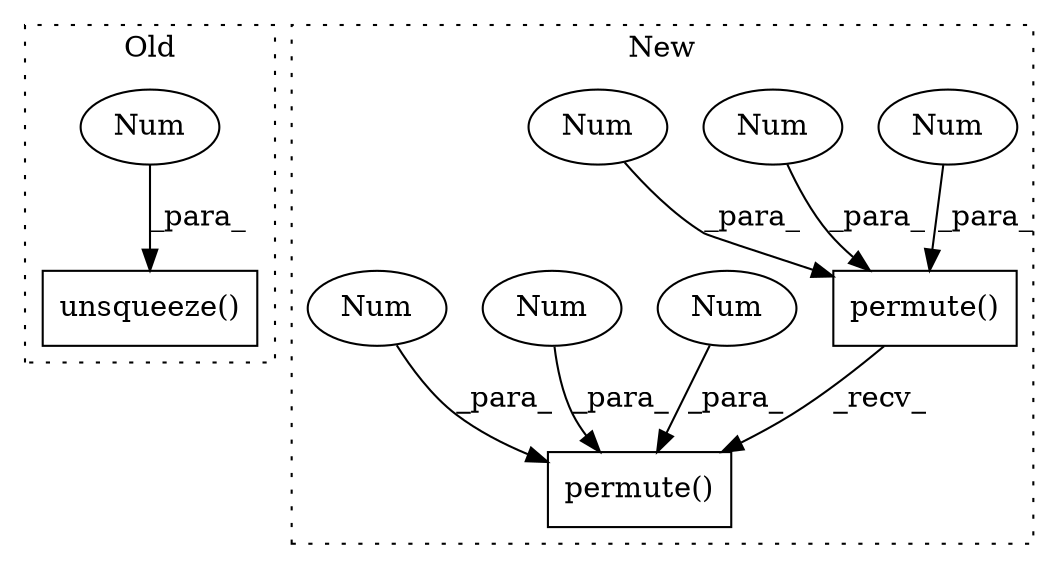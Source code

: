 digraph G {
subgraph cluster0 {
1 [label="unsqueeze()" a="75" s="1925,2063" l="16,1" shape="box"];
3 [label="Num" a="76" s="2061" l="2" shape="ellipse"];
label = "Old";
style="dotted";
}
subgraph cluster1 {
2 [label="permute()" a="75" s="2557,2577" l="15,1" shape="box"];
4 [label="Num" a="76" s="2574" l="1" shape="ellipse"];
5 [label="Num" a="76" s="2576" l="1" shape="ellipse"];
6 [label="Num" a="76" s="2572" l="1" shape="ellipse"];
7 [label="permute()" a="75" s="2557,2667" l="103,1" shape="box"];
8 [label="Num" a="76" s="2660" l="1" shape="ellipse"];
9 [label="Num" a="76" s="2662" l="1" shape="ellipse"];
10 [label="Num" a="76" s="2666" l="1" shape="ellipse"];
label = "New";
style="dotted";
}
2 -> 7 [label="_recv_"];
3 -> 1 [label="_para_"];
4 -> 2 [label="_para_"];
5 -> 2 [label="_para_"];
6 -> 2 [label="_para_"];
8 -> 7 [label="_para_"];
9 -> 7 [label="_para_"];
10 -> 7 [label="_para_"];
}